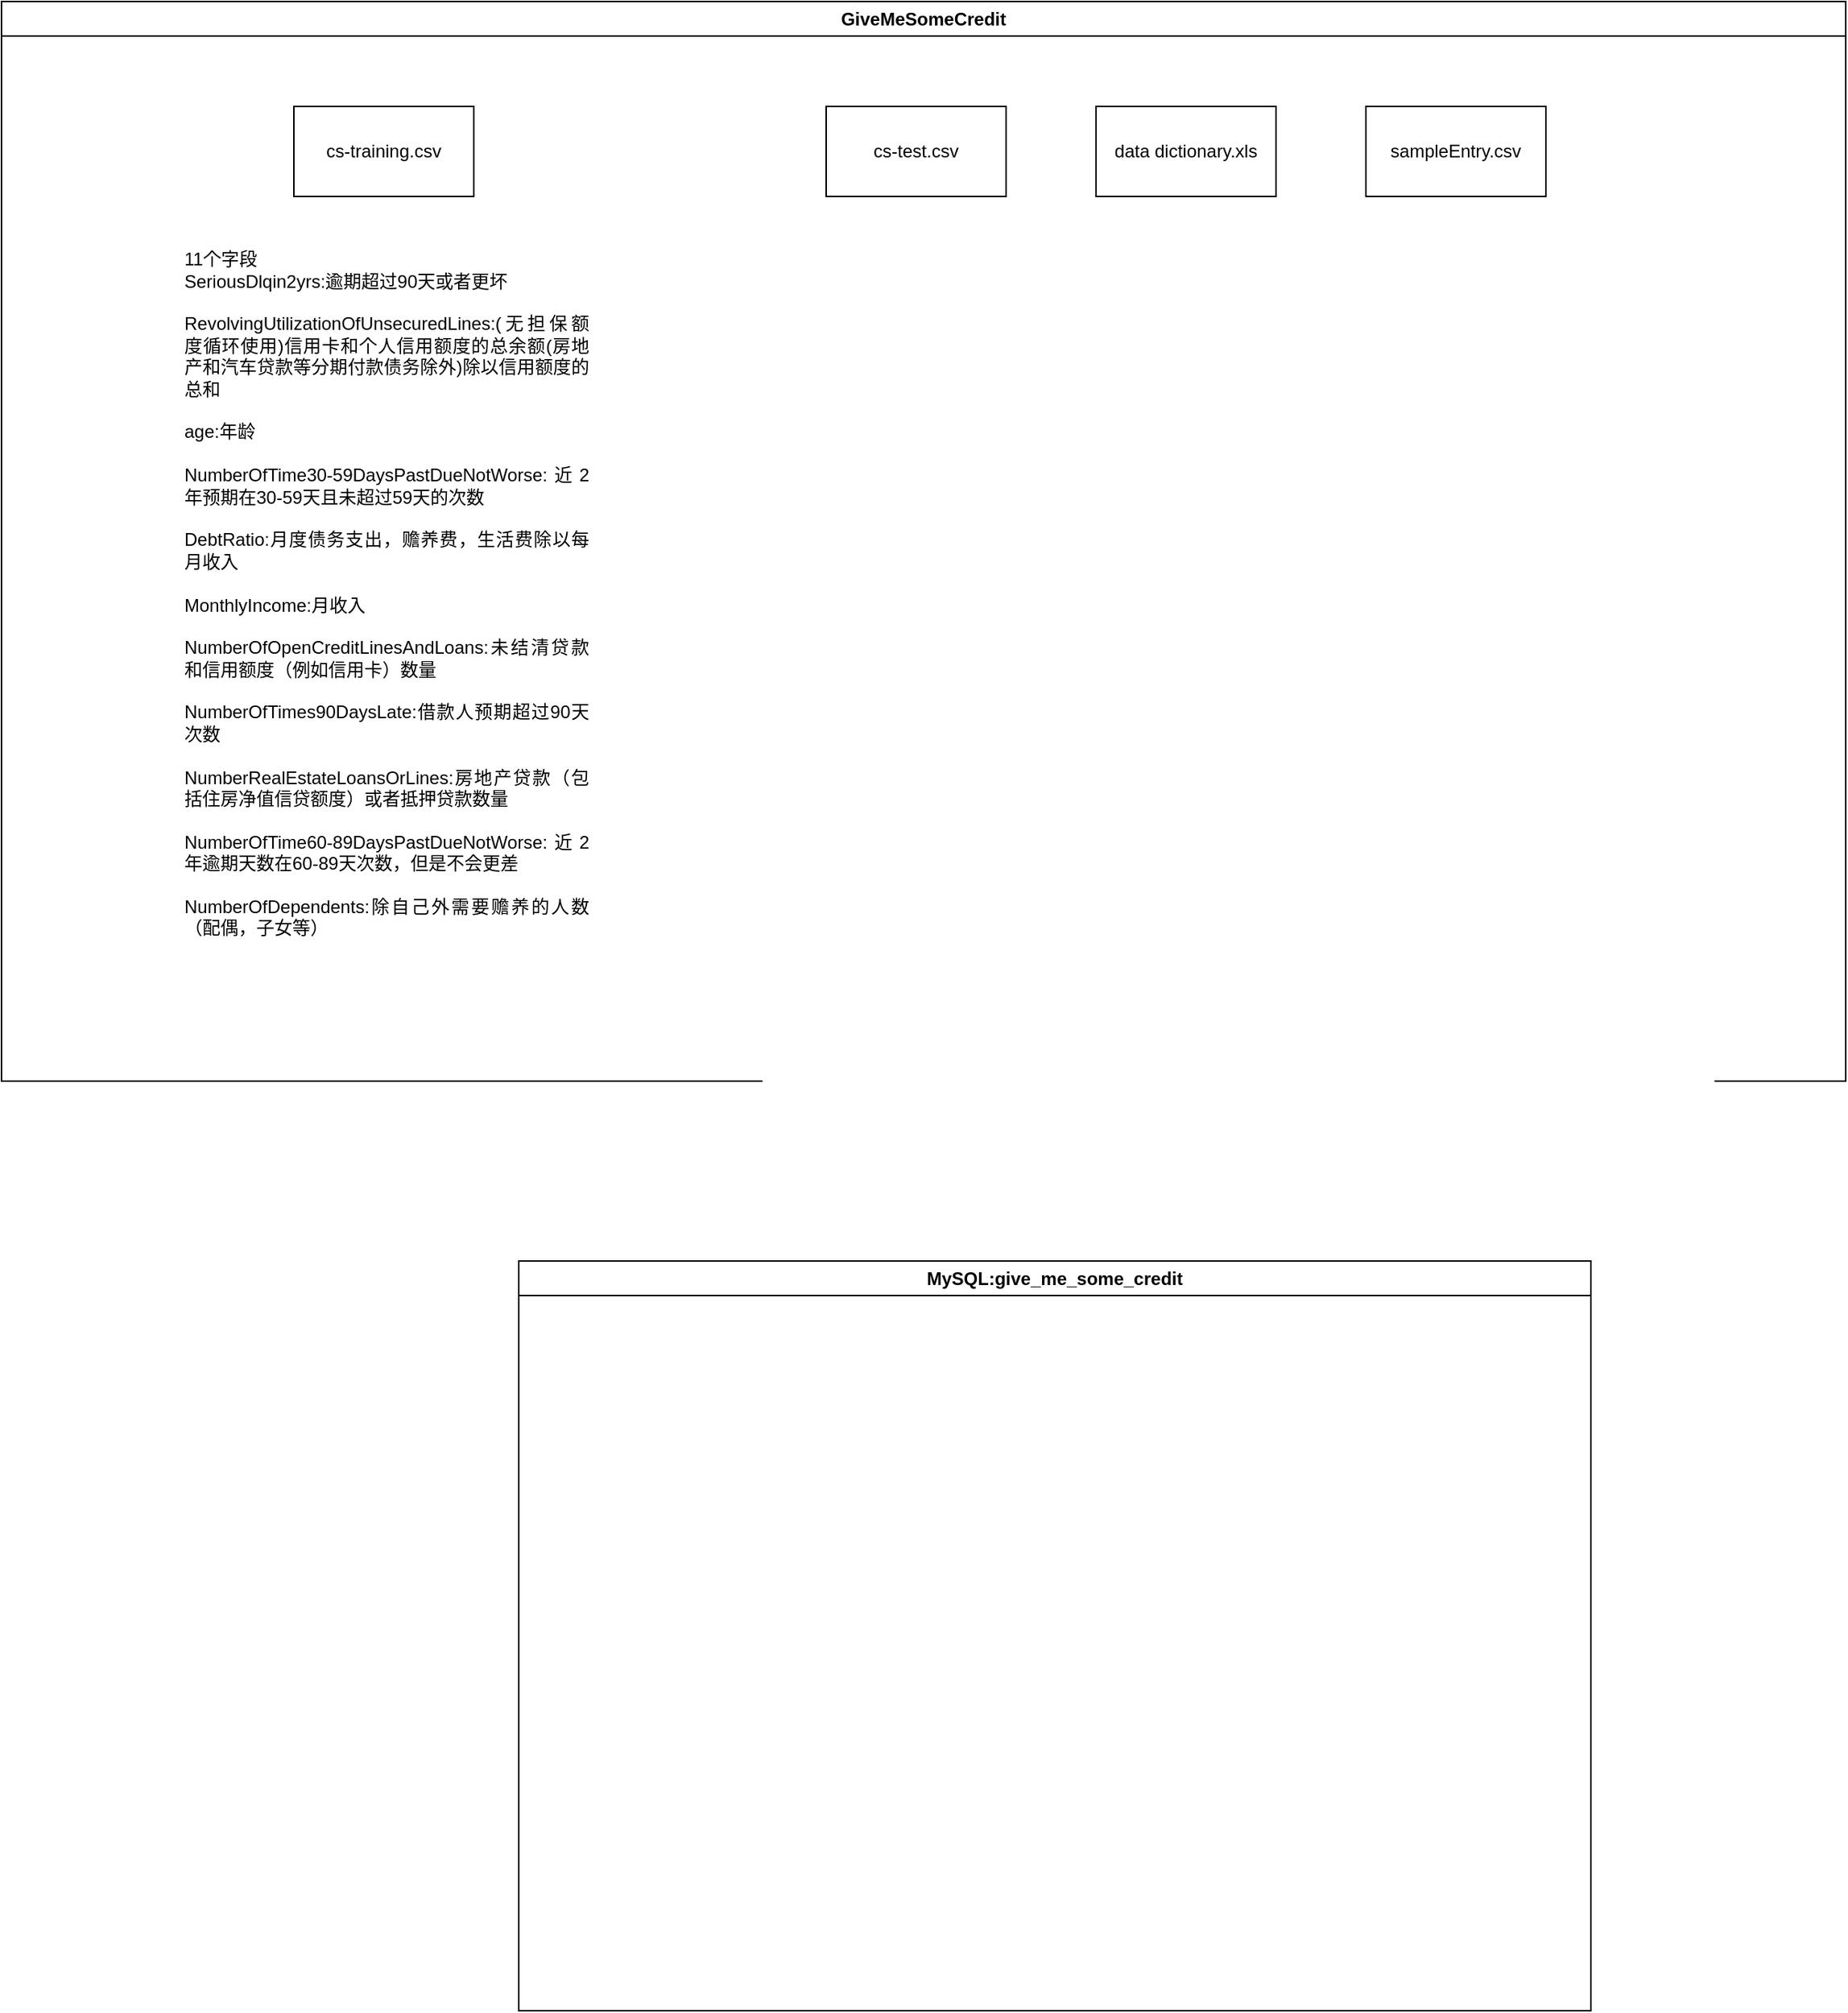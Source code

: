 <mxfile>
    <diagram id="WBjvlmOX7QORwJJAJFwh" name="Page-1">
        <mxGraphModel dx="1326" dy="779" grid="1" gridSize="10" guides="1" tooltips="1" connect="1" arrows="1" fold="1" page="1" pageScale="1" pageWidth="850" pageHeight="1100" math="0" shadow="0">
            <root>
                <mxCell id="0"/>
                <mxCell id="1" parent="0"/>
                <mxCell id="2" value="GiveMeSomeCredit" style="swimlane;whiteSpace=wrap;html=1;" parent="1" vertex="1">
                    <mxGeometry x="80" y="80" width="1230" height="720" as="geometry"/>
                </mxCell>
                <mxCell id="3" value="cs-training.csv" style="rounded=0;whiteSpace=wrap;html=1;" parent="2" vertex="1">
                    <mxGeometry x="195" y="70" width="120" height="60" as="geometry"/>
                </mxCell>
                <mxCell id="4" value="cs-test.csv" style="rounded=0;whiteSpace=wrap;html=1;" parent="2" vertex="1">
                    <mxGeometry x="550" y="70" width="120" height="60" as="geometry"/>
                </mxCell>
                <mxCell id="5" value="data dictionary.xls" style="rounded=0;whiteSpace=wrap;html=1;" parent="2" vertex="1">
                    <mxGeometry x="730" y="70" width="120" height="60" as="geometry"/>
                </mxCell>
                <mxCell id="6" value="sampleEntry.csv" style="rounded=0;whiteSpace=wrap;html=1;" parent="2" vertex="1">
                    <mxGeometry x="910" y="70" width="120" height="60" as="geometry"/>
                </mxCell>
                <mxCell id="8" value="&lt;div style=&quot;text-align: justify;&quot;&gt;&lt;span style=&quot;background-color: initial;&quot;&gt;11个字段&lt;/span&gt;&lt;/div&gt;&lt;table style=&quot;text-align: justify;&quot; width=&quot;270&quot; cellspacing=&quot;0&quot; cellpadding=&quot;0&quot; border=&quot;0&quot;&gt;&lt;tbody&gt;&lt;tr style=&quot;height:12.75pt&quot; height=&quot;17&quot;&gt;  &lt;td style=&quot;height:12.75pt;width:203pt&quot; width=&quot;270&quot; class=&quot;xl65&quot; height=&quot;17&quot;&gt;SeriousDlqin2yrs:逾期超过90天或者更坏&lt;br&gt;&lt;br&gt;&lt;table width=&quot;270&quot; cellspacing=&quot;0&quot; cellpadding=&quot;0&quot; border=&quot;0&quot;&gt;&lt;tbody&gt;&lt;tr style=&quot;height:25.5pt&quot; height=&quot;34&quot;&gt;  &lt;td style=&quot;height:25.5pt;width:203pt&quot; width=&quot;270&quot; class=&quot;xl65&quot; height=&quot;34&quot;&gt;RevolvingUtilizationOfUnsecuredLines:(无担保额度循环使用)信用卡和个人信用额度的总余额(房地产和汽车贷款等分期付款债务除外)除以信用额度的总和&lt;br&gt;&lt;br&gt;age:年龄&lt;br&gt;&lt;br&gt;&lt;table width=&quot;270&quot; cellspacing=&quot;0&quot; cellpadding=&quot;0&quot; border=&quot;0&quot;&gt;&lt;tbody&gt;&lt;tr style=&quot;height:12.75pt&quot; height=&quot;17&quot;&gt;  &lt;td style=&quot;height:12.75pt;width:203pt&quot; width=&quot;270&quot; class=&quot;xl65&quot; height=&quot;17&quot;&gt;NumberOfTime30-59DaysPastDueNotWorse:近2年预期在30-59天且未超过59天的次数&lt;br&gt;&lt;br&gt;&lt;table width=&quot;270&quot; cellspacing=&quot;0&quot; cellpadding=&quot;0&quot; border=&quot;0&quot;&gt;&lt;tbody&gt;&lt;tr style=&quot;height:12.75pt&quot; height=&quot;17&quot;&gt;  &lt;td style=&quot;height:12.75pt;width:203pt&quot; width=&quot;270&quot; class=&quot;xl65&quot; height=&quot;17&quot;&gt;DebtRatio:月度债务支出，赡养费，生活费除以每月收入&lt;br&gt;&lt;br&gt;&lt;table width=&quot;270&quot; cellspacing=&quot;0&quot; cellpadding=&quot;0&quot; border=&quot;0&quot;&gt;&lt;tbody&gt;&lt;tr style=&quot;height:12.75pt&quot; height=&quot;17&quot;&gt;  &lt;td style=&quot;height:12.75pt;width:203pt&quot; width=&quot;270&quot; class=&quot;xl65&quot; height=&quot;17&quot;&gt;MonthlyIncome:月收入&lt;br&gt;&lt;br&gt;&lt;table width=&quot;270&quot; cellspacing=&quot;0&quot; cellpadding=&quot;0&quot; border=&quot;0&quot;&gt;&lt;tbody&gt;&lt;tr style=&quot;height:12.75pt&quot; height=&quot;17&quot;&gt;  &lt;td style=&quot;height:12.75pt;width:203pt&quot; width=&quot;270&quot; class=&quot;xl65&quot; height=&quot;17&quot;&gt;NumberOfOpenCreditLinesAndLoans:未结清贷款和信用额度（例如信用卡）数量&lt;br&gt;&lt;br&gt;&lt;table width=&quot;270&quot; cellspacing=&quot;0&quot; cellpadding=&quot;0&quot; border=&quot;0&quot;&gt;&lt;tbody&gt;&lt;tr style=&quot;height:12.75pt&quot; height=&quot;17&quot;&gt;  &lt;td style=&quot;height:12.75pt;width:203pt&quot; width=&quot;270&quot; class=&quot;xl65&quot; height=&quot;17&quot;&gt;NumberOfTimes90DaysLate:借款人预期超过90天次数&lt;br&gt;&lt;br&gt;&lt;table width=&quot;270&quot; cellspacing=&quot;0&quot; cellpadding=&quot;0&quot; border=&quot;0&quot;&gt;&lt;tbody&gt;&lt;tr style=&quot;height:12.75pt&quot; height=&quot;17&quot;&gt;  &lt;td style=&quot;height:12.75pt;width:203pt&quot; width=&quot;270&quot; class=&quot;xl65&quot; height=&quot;17&quot;&gt;NumberRealEstateLoansOrLines:房地产贷款（包括住房净值信贷额度）或者抵押贷款数量&lt;br&gt;&lt;br&gt;&lt;table width=&quot;270&quot; cellspacing=&quot;0&quot; cellpadding=&quot;0&quot; border=&quot;0&quot;&gt;&lt;tbody&gt;&lt;tr style=&quot;height:12.75pt&quot; height=&quot;17&quot;&gt;  &lt;td style=&quot;height:12.75pt;width:203pt&quot; width=&quot;270&quot; class=&quot;xl65&quot; height=&quot;17&quot;&gt;NumberOfTime60-89DaysPastDueNotWorse:近2年逾期天数在60-89天次数，但是不会更差&lt;br&gt;&lt;br&gt;&lt;table width=&quot;270&quot; cellspacing=&quot;0&quot; cellpadding=&quot;0&quot; border=&quot;0&quot;&gt;&lt;tbody&gt;&lt;tr style=&quot;height:12.75pt&quot; height=&quot;17&quot;&gt;  &lt;td style=&quot;height:12.75pt;width:203pt&quot; width=&quot;270&quot; class=&quot;xl65&quot; height=&quot;17&quot;&gt;NumberOfDependents:除自己外需要赡养的人数（配偶，子女等）&lt;/td&gt;&lt;/tr&gt;&lt;/tbody&gt;&lt;/table&gt;&lt;/td&gt;&lt;/tr&gt;&lt;/tbody&gt;&lt;/table&gt;&lt;/td&gt;&lt;/tr&gt;&lt;/tbody&gt;&lt;/table&gt;&lt;/td&gt;&lt;/tr&gt;&lt;/tbody&gt;&lt;/table&gt;&lt;/td&gt;&lt;/tr&gt;&lt;/tbody&gt;&lt;/table&gt;&lt;/td&gt;&lt;/tr&gt;&lt;/tbody&gt;&lt;/table&gt;&lt;/td&gt;&lt;/tr&gt;&lt;/tbody&gt;&lt;/table&gt;&lt;/td&gt;&lt;/tr&gt;&lt;/tbody&gt;&lt;/table&gt;&lt;/td&gt;&lt;/tr&gt;&lt;/tbody&gt;&lt;/table&gt;&lt;/td&gt;&lt;/tr&gt;&lt;/tbody&gt;&lt;/table&gt;" style="text;html=1;strokeColor=none;fillColor=none;align=left;verticalAlign=middle;whiteSpace=wrap;rounded=0;" vertex="1" parent="2">
                    <mxGeometry x="120" y="160" width="280" height="470" as="geometry"/>
                </mxCell>
                <mxCell id="7" value="MySQL:give_me_some_credit" style="swimlane;whiteSpace=wrap;html=1;" parent="1" vertex="1">
                    <mxGeometry x="425" y="920" width="715" height="500" as="geometry"/>
                </mxCell>
            </root>
        </mxGraphModel>
    </diagram>
</mxfile>